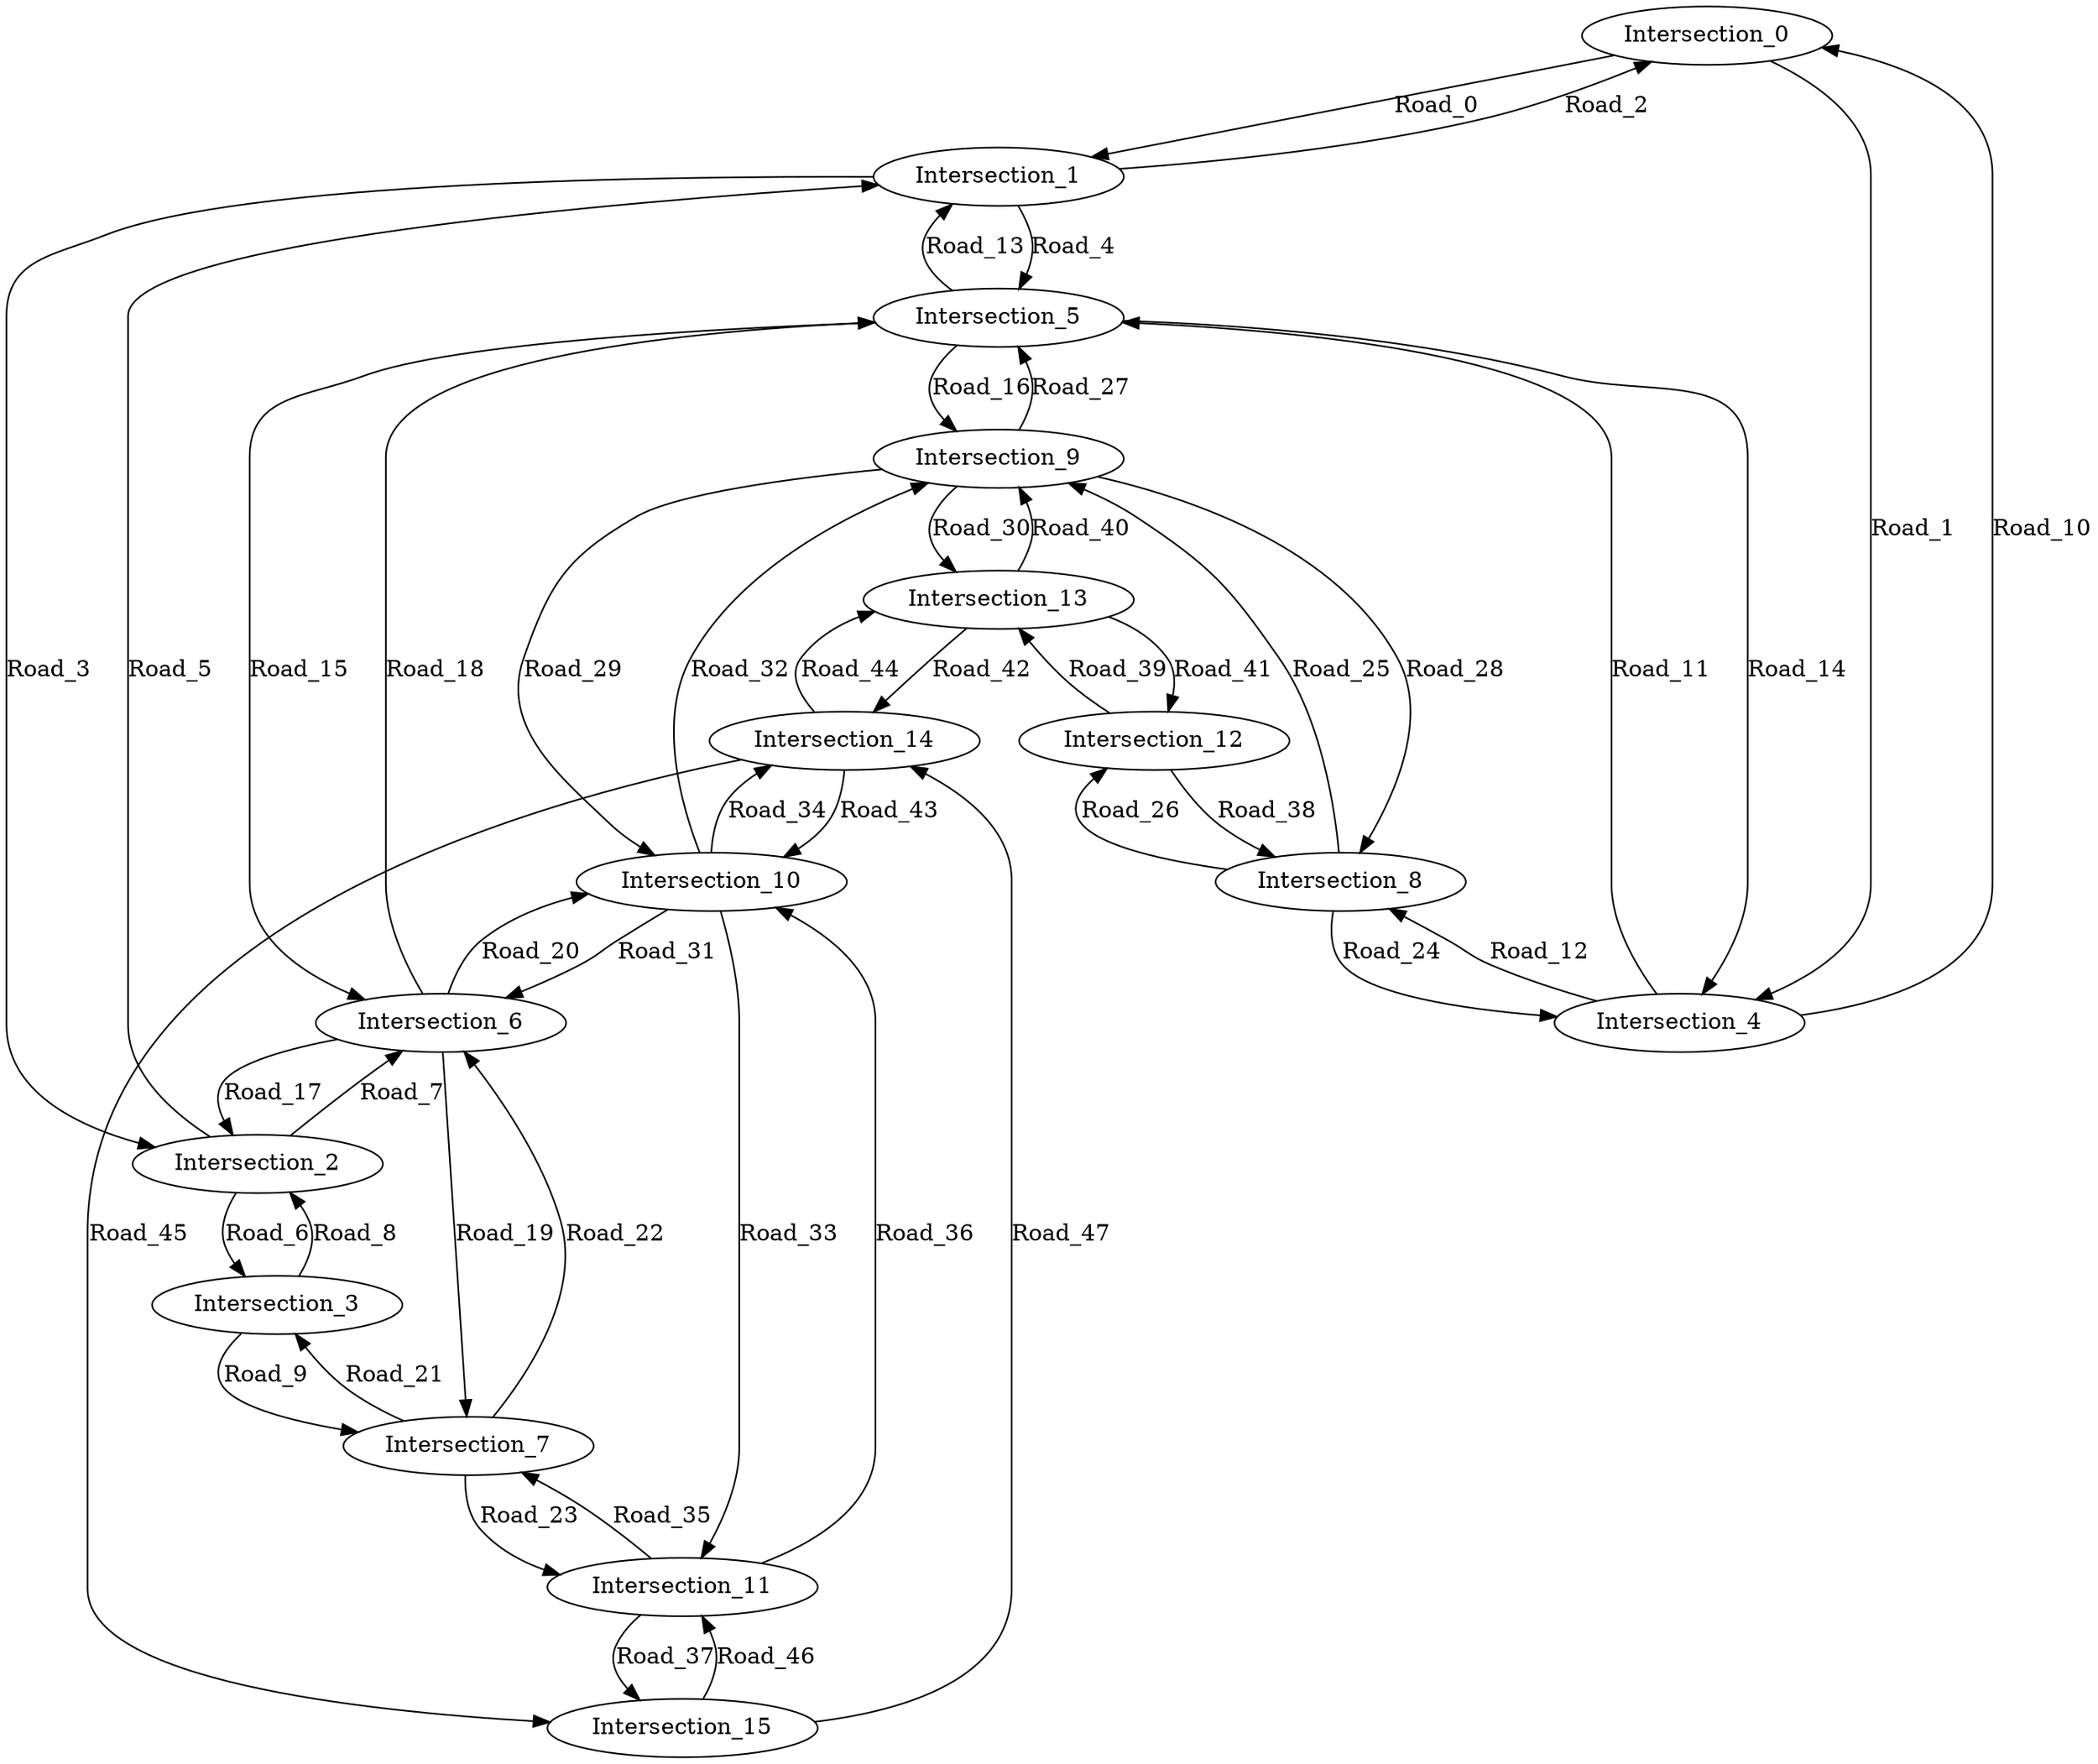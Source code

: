 digraph  {
"(0, 0)" [intersection="Entity(model='IntersectionModel', eid='Intersection_0', sid='IntersectionSim-0')", label=Intersection_0];
"(0, 1)" [intersection="Entity(model='IntersectionModel', eid='Intersection_1', sid='IntersectionSim-0')", label=Intersection_1];
"(0, 2)" [intersection="Entity(model='IntersectionModel', eid='Intersection_2', sid='IntersectionSim-0')", label=Intersection_2];
"(0, 3)" [intersection="Entity(model='IntersectionModel', eid='Intersection_3', sid='IntersectionSim-0')", label=Intersection_3];
"(1, 0)" [intersection="Entity(model='IntersectionModel', eid='Intersection_4', sid='IntersectionSim-0')", label=Intersection_4];
"(1, 1)" [intersection="Entity(model='IntersectionModel', eid='Intersection_5', sid='IntersectionSim-0')", label=Intersection_5];
"(1, 2)" [intersection="Entity(model='IntersectionModel', eid='Intersection_6', sid='IntersectionSim-0')", label=Intersection_6];
"(1, 3)" [intersection="Entity(model='IntersectionModel', eid='Intersection_7', sid='IntersectionSim-0')", label=Intersection_7];
"(2, 0)" [intersection="Entity(model='IntersectionModel', eid='Intersection_8', sid='IntersectionSim-0')", label=Intersection_8];
"(2, 1)" [intersection="Entity(model='IntersectionModel', eid='Intersection_9', sid='IntersectionSim-0')", label=Intersection_9];
"(2, 2)" [intersection="Entity(model='IntersectionModel', eid='Intersection_10', sid='IntersectionSim-0')", label=Intersection_10];
"(2, 3)" [intersection="Entity(model='IntersectionModel', eid='Intersection_11', sid='IntersectionSim-0')", label=Intersection_11];
"(3, 0)" [intersection="Entity(model='IntersectionModel', eid='Intersection_12', sid='IntersectionSim-0')", label=Intersection_12];
"(3, 1)" [intersection="Entity(model='IntersectionModel', eid='Intersection_13', sid='IntersectionSim-0')", label=Intersection_13];
"(3, 2)" [intersection="Entity(model='IntersectionModel', eid='Intersection_14', sid='IntersectionSim-0')", label=Intersection_14];
"(3, 3)" [intersection="Entity(model='IntersectionModel', eid='Intersection_15', sid='IntersectionSim-0')", label=Intersection_15];
"(0, 0)" -> "(0, 1)"  [key=0, label=Road_0, road="Entity(model='RoadModel', eid='Road_0', sid='RoadSim-0')"];
"(0, 0)" -> "(1, 0)"  [key=0, label=Road_1, road="Entity(model='RoadModel', eid='Road_1', sid='RoadSim-0')"];
"(0, 1)" -> "(0, 0)"  [key=0, label=Road_2, road="Entity(model='RoadModel', eid='Road_2', sid='RoadSim-0')"];
"(0, 1)" -> "(0, 2)"  [key=0, label=Road_3, road="Entity(model='RoadModel', eid='Road_3', sid='RoadSim-0')"];
"(0, 1)" -> "(1, 1)"  [key=0, label=Road_4, road="Entity(model='RoadModel', eid='Road_4', sid='RoadSim-0')"];
"(0, 2)" -> "(0, 1)"  [key=0, label=Road_5, road="Entity(model='RoadModel', eid='Road_5', sid='RoadSim-0')"];
"(0, 2)" -> "(0, 3)"  [key=0, label=Road_6, road="Entity(model='RoadModel', eid='Road_6', sid='RoadSim-0')"];
"(0, 2)" -> "(1, 2)"  [key=0, label=Road_7, road="Entity(model='RoadModel', eid='Road_7', sid='RoadSim-0')"];
"(0, 3)" -> "(0, 2)"  [key=0, label=Road_8, road="Entity(model='RoadModel', eid='Road_8', sid='RoadSim-0')"];
"(0, 3)" -> "(1, 3)"  [key=0, label=Road_9, road="Entity(model='RoadModel', eid='Road_9', sid='RoadSim-0')"];
"(1, 0)" -> "(0, 0)"  [key=0, label=Road_10, road="Entity(model='RoadModel', eid='Road_10', sid='RoadSim-0')"];
"(1, 0)" -> "(1, 1)"  [key=0, label=Road_11, road="Entity(model='RoadModel', eid='Road_11', sid='RoadSim-0')"];
"(1, 0)" -> "(2, 0)"  [key=0, label=Road_12, road="Entity(model='RoadModel', eid='Road_12', sid='RoadSim-0')"];
"(1, 1)" -> "(0, 1)"  [key=0, label=Road_13, road="Entity(model='RoadModel', eid='Road_13', sid='RoadSim-0')"];
"(1, 1)" -> "(1, 0)"  [key=0, label=Road_14, road="Entity(model='RoadModel', eid='Road_14', sid='RoadSim-0')"];
"(1, 1)" -> "(1, 2)"  [key=0, label=Road_15, road="Entity(model='RoadModel', eid='Road_15', sid='RoadSim-0')"];
"(1, 1)" -> "(2, 1)"  [key=0, label=Road_16, road="Entity(model='RoadModel', eid='Road_16', sid='RoadSim-0')"];
"(1, 2)" -> "(0, 2)"  [key=0, label=Road_17, road="Entity(model='RoadModel', eid='Road_17', sid='RoadSim-0')"];
"(1, 2)" -> "(1, 1)"  [key=0, label=Road_18, road="Entity(model='RoadModel', eid='Road_18', sid='RoadSim-0')"];
"(1, 2)" -> "(1, 3)"  [key=0, label=Road_19, road="Entity(model='RoadModel', eid='Road_19', sid='RoadSim-0')"];
"(1, 2)" -> "(2, 2)"  [key=0, label=Road_20, road="Entity(model='RoadModel', eid='Road_20', sid='RoadSim-0')"];
"(1, 3)" -> "(0, 3)"  [key=0, label=Road_21, road="Entity(model='RoadModel', eid='Road_21', sid='RoadSim-0')"];
"(1, 3)" -> "(1, 2)"  [key=0, label=Road_22, road="Entity(model='RoadModel', eid='Road_22', sid='RoadSim-0')"];
"(1, 3)" -> "(2, 3)"  [key=0, label=Road_23, road="Entity(model='RoadModel', eid='Road_23', sid='RoadSim-0')"];
"(2, 0)" -> "(1, 0)"  [key=0, label=Road_24, road="Entity(model='RoadModel', eid='Road_24', sid='RoadSim-0')"];
"(2, 0)" -> "(2, 1)"  [key=0, label=Road_25, road="Entity(model='RoadModel', eid='Road_25', sid='RoadSim-0')"];
"(2, 0)" -> "(3, 0)"  [key=0, label=Road_26, road="Entity(model='RoadModel', eid='Road_26', sid='RoadSim-0')"];
"(2, 1)" -> "(1, 1)"  [key=0, label=Road_27, road="Entity(model='RoadModel', eid='Road_27', sid='RoadSim-0')"];
"(2, 1)" -> "(2, 0)"  [key=0, label=Road_28, road="Entity(model='RoadModel', eid='Road_28', sid='RoadSim-0')"];
"(2, 1)" -> "(2, 2)"  [key=0, label=Road_29, road="Entity(model='RoadModel', eid='Road_29', sid='RoadSim-0')"];
"(2, 1)" -> "(3, 1)"  [key=0, label=Road_30, road="Entity(model='RoadModel', eid='Road_30', sid='RoadSim-0')"];
"(2, 2)" -> "(1, 2)"  [key=0, label=Road_31, road="Entity(model='RoadModel', eid='Road_31', sid='RoadSim-0')"];
"(2, 2)" -> "(2, 1)"  [key=0, label=Road_32, road="Entity(model='RoadModel', eid='Road_32', sid='RoadSim-0')"];
"(2, 2)" -> "(2, 3)"  [key=0, label=Road_33, road="Entity(model='RoadModel', eid='Road_33', sid='RoadSim-0')"];
"(2, 2)" -> "(3, 2)"  [key=0, label=Road_34, road="Entity(model='RoadModel', eid='Road_34', sid='RoadSim-0')"];
"(2, 3)" -> "(1, 3)"  [key=0, label=Road_35, road="Entity(model='RoadModel', eid='Road_35', sid='RoadSim-0')"];
"(2, 3)" -> "(2, 2)"  [key=0, label=Road_36, road="Entity(model='RoadModel', eid='Road_36', sid='RoadSim-0')"];
"(2, 3)" -> "(3, 3)"  [key=0, label=Road_37, road="Entity(model='RoadModel', eid='Road_37', sid='RoadSim-0')"];
"(3, 0)" -> "(2, 0)"  [key=0, label=Road_38, road="Entity(model='RoadModel', eid='Road_38', sid='RoadSim-0')"];
"(3, 0)" -> "(3, 1)"  [key=0, label=Road_39, road="Entity(model='RoadModel', eid='Road_39', sid='RoadSim-0')"];
"(3, 1)" -> "(2, 1)"  [key=0, label=Road_40, road="Entity(model='RoadModel', eid='Road_40', sid='RoadSim-0')"];
"(3, 1)" -> "(3, 0)"  [key=0, label=Road_41, road="Entity(model='RoadModel', eid='Road_41', sid='RoadSim-0')"];
"(3, 1)" -> "(3, 2)"  [key=0, label=Road_42, road="Entity(model='RoadModel', eid='Road_42', sid='RoadSim-0')"];
"(3, 2)" -> "(2, 2)"  [key=0, label=Road_43, road="Entity(model='RoadModel', eid='Road_43', sid='RoadSim-0')"];
"(3, 2)" -> "(3, 1)"  [key=0, label=Road_44, road="Entity(model='RoadModel', eid='Road_44', sid='RoadSim-0')"];
"(3, 2)" -> "(3, 3)"  [key=0, label=Road_45, road="Entity(model='RoadModel', eid='Road_45', sid='RoadSim-0')"];
"(3, 3)" -> "(2, 3)"  [key=0, label=Road_46, road="Entity(model='RoadModel', eid='Road_46', sid='RoadSim-0')"];
"(3, 3)" -> "(3, 2)"  [key=0, label=Road_47, road="Entity(model='RoadModel', eid='Road_47', sid='RoadSim-0')"];
}
